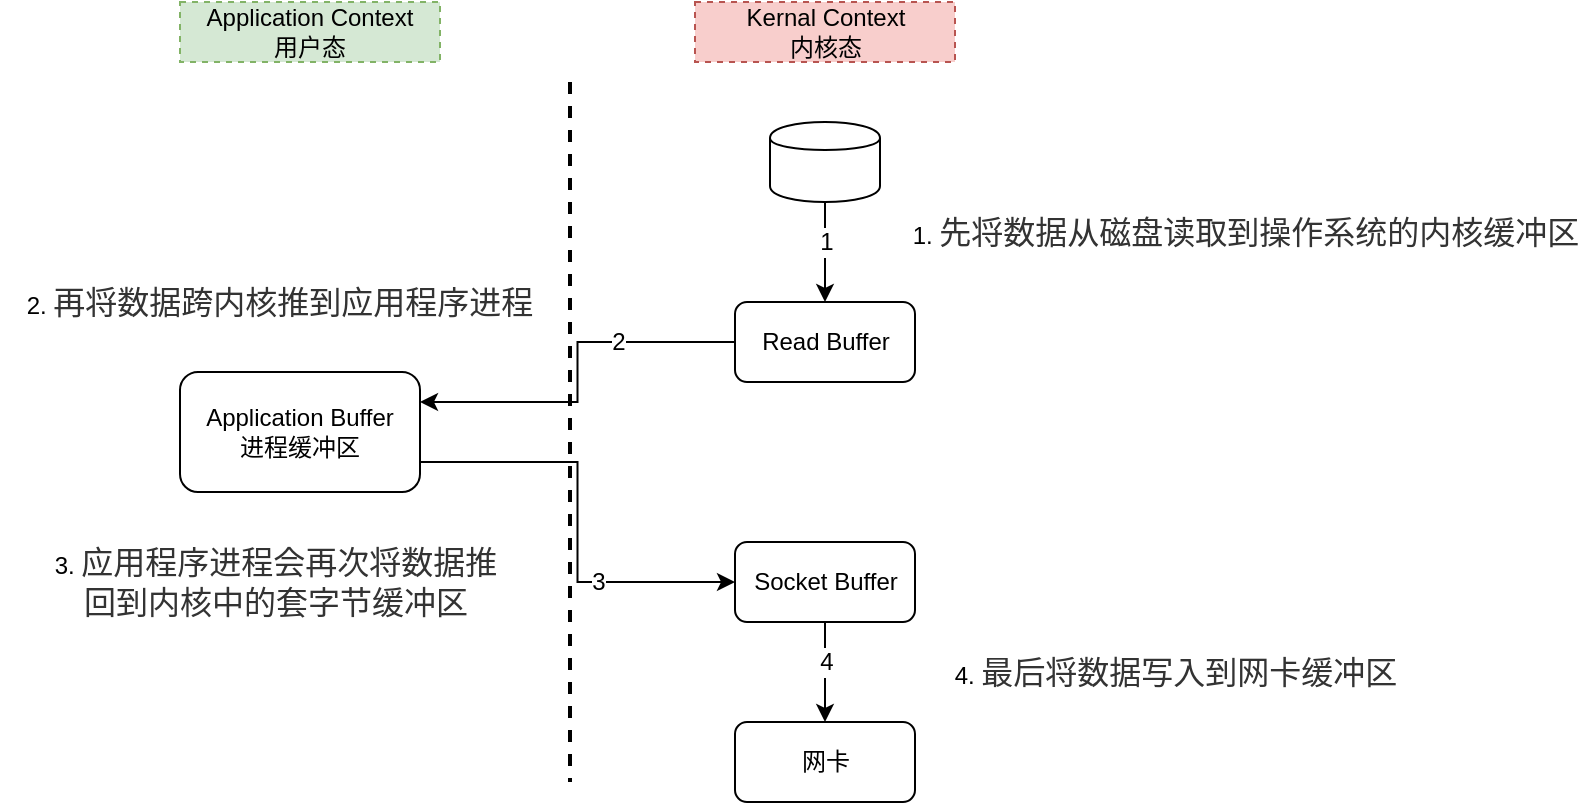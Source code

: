 <mxfile version="12.6.5" type="github">
  <diagram id="2ey8BvHn5M3EZ3FE7PC-" name="第 1 页">
    <mxGraphModel dx="1038" dy="548" grid="1" gridSize="10" guides="1" tooltips="1" connect="1" arrows="1" fold="1" page="1" pageScale="1" pageWidth="827" pageHeight="1169" math="0" shadow="0">
      <root>
        <mxCell id="0"/>
        <mxCell id="1" parent="0"/>
        <mxCell id="zrxn8T6nQYytHkeBPJaD-1" value="" style="line;strokeWidth=2;direction=south;html=1;dashed=1;" vertex="1" parent="1">
          <mxGeometry x="307" y="110" width="10" height="350" as="geometry"/>
        </mxCell>
        <mxCell id="zrxn8T6nQYytHkeBPJaD-4" value="Application Context&lt;br&gt;用户态" style="text;html=1;strokeColor=#82b366;fillColor=#d5e8d4;align=center;verticalAlign=middle;whiteSpace=wrap;rounded=0;dashed=1;" vertex="1" parent="1">
          <mxGeometry x="117" y="70" width="130" height="30" as="geometry"/>
        </mxCell>
        <mxCell id="zrxn8T6nQYytHkeBPJaD-5" value="Kernal Context&lt;br&gt;内核态" style="text;html=1;strokeColor=#b85450;fillColor=#f8cecc;align=center;verticalAlign=middle;whiteSpace=wrap;rounded=0;dashed=1;" vertex="1" parent="1">
          <mxGeometry x="374.5" y="70" width="130" height="30" as="geometry"/>
        </mxCell>
        <mxCell id="zrxn8T6nQYytHkeBPJaD-8" style="edgeStyle=orthogonalEdgeStyle;rounded=0;orthogonalLoop=1;jettySize=auto;html=1;entryX=0.5;entryY=0;entryDx=0;entryDy=0;" edge="1" parent="1" source="zrxn8T6nQYytHkeBPJaD-6" target="zrxn8T6nQYytHkeBPJaD-7">
          <mxGeometry relative="1" as="geometry"/>
        </mxCell>
        <mxCell id="zrxn8T6nQYytHkeBPJaD-18" value="1" style="text;html=1;align=center;verticalAlign=middle;resizable=0;points=[];labelBackgroundColor=#ffffff;" vertex="1" connectable="0" parent="zrxn8T6nQYytHkeBPJaD-8">
          <mxGeometry x="-0.224" relative="1" as="geometry">
            <mxPoint as="offset"/>
          </mxGeometry>
        </mxCell>
        <mxCell id="zrxn8T6nQYytHkeBPJaD-6" value="" style="shape=cylinder;whiteSpace=wrap;html=1;boundedLbl=1;backgroundOutline=1;" vertex="1" parent="1">
          <mxGeometry x="412" y="130" width="55" height="40" as="geometry"/>
        </mxCell>
        <mxCell id="zrxn8T6nQYytHkeBPJaD-11" style="edgeStyle=orthogonalEdgeStyle;rounded=0;orthogonalLoop=1;jettySize=auto;html=1;entryX=1;entryY=0.25;entryDx=0;entryDy=0;" edge="1" parent="1" source="zrxn8T6nQYytHkeBPJaD-7" target="zrxn8T6nQYytHkeBPJaD-10">
          <mxGeometry relative="1" as="geometry"/>
        </mxCell>
        <mxCell id="zrxn8T6nQYytHkeBPJaD-19" value="2" style="text;html=1;align=center;verticalAlign=middle;resizable=0;points=[];labelBackgroundColor=#ffffff;" vertex="1" connectable="0" parent="zrxn8T6nQYytHkeBPJaD-11">
          <mxGeometry x="-0.37" relative="1" as="geometry">
            <mxPoint as="offset"/>
          </mxGeometry>
        </mxCell>
        <mxCell id="zrxn8T6nQYytHkeBPJaD-7" value="Read Buffer" style="rounded=1;whiteSpace=wrap;html=1;" vertex="1" parent="1">
          <mxGeometry x="394.5" y="220" width="90" height="40" as="geometry"/>
        </mxCell>
        <mxCell id="zrxn8T6nQYytHkeBPJaD-9" value="1.&amp;nbsp;&lt;span style=&quot;color: rgb(51 , 51 , 51) ; font-family: &amp;#34;open sans&amp;#34; , &amp;#34;clear sans&amp;#34; , &amp;#34;helvetica neue&amp;#34; , &amp;#34;helvetica&amp;#34; , &amp;#34;arial&amp;#34; , sans-serif ; font-size: 16px ; text-align: left ; white-space: pre-wrap ; background-color: rgb(255 , 255 , 255)&quot;&gt;先将数据从磁盘读取到操作系统的内核缓冲区&lt;/span&gt;" style="text;html=1;strokeColor=none;fillColor=none;align=center;verticalAlign=middle;whiteSpace=wrap;rounded=0;" vertex="1" parent="1">
          <mxGeometry x="480" y="180" width="340" height="10" as="geometry"/>
        </mxCell>
        <mxCell id="zrxn8T6nQYytHkeBPJaD-14" style="edgeStyle=orthogonalEdgeStyle;rounded=0;orthogonalLoop=1;jettySize=auto;html=1;exitX=1;exitY=0.75;exitDx=0;exitDy=0;entryX=0;entryY=0.5;entryDx=0;entryDy=0;" edge="1" parent="1" source="zrxn8T6nQYytHkeBPJaD-10" target="zrxn8T6nQYytHkeBPJaD-13">
          <mxGeometry relative="1" as="geometry"/>
        </mxCell>
        <mxCell id="zrxn8T6nQYytHkeBPJaD-20" value="3" style="text;html=1;align=center;verticalAlign=middle;resizable=0;points=[];labelBackgroundColor=#ffffff;" vertex="1" connectable="0" parent="zrxn8T6nQYytHkeBPJaD-14">
          <mxGeometry x="0.372" relative="1" as="geometry">
            <mxPoint as="offset"/>
          </mxGeometry>
        </mxCell>
        <mxCell id="zrxn8T6nQYytHkeBPJaD-10" value="Application Buffer&lt;br&gt;进程缓冲区" style="rounded=1;whiteSpace=wrap;html=1;" vertex="1" parent="1">
          <mxGeometry x="117" y="255" width="120" height="60" as="geometry"/>
        </mxCell>
        <mxCell id="zrxn8T6nQYytHkeBPJaD-12" value="2.&amp;nbsp;&lt;span style=&quot;color: rgb(51 , 51 , 51) ; font-family: &amp;#34;open sans&amp;#34; , &amp;#34;clear sans&amp;#34; , &amp;#34;helvetica neue&amp;#34; , &amp;#34;helvetica&amp;#34; , &amp;#34;arial&amp;#34; , sans-serif ; font-size: 16px ; text-align: left ; white-space: pre-wrap ; background-color: rgb(255 , 255 , 255)&quot;&gt;再将数据跨内核推到应用程序进程&lt;/span&gt;" style="text;html=1;strokeColor=none;fillColor=none;align=center;verticalAlign=middle;whiteSpace=wrap;rounded=0;" vertex="1" parent="1">
          <mxGeometry x="27" y="210" width="280" height="20" as="geometry"/>
        </mxCell>
        <mxCell id="zrxn8T6nQYytHkeBPJaD-17" style="edgeStyle=orthogonalEdgeStyle;rounded=0;orthogonalLoop=1;jettySize=auto;html=1;" edge="1" parent="1" source="zrxn8T6nQYytHkeBPJaD-13" target="zrxn8T6nQYytHkeBPJaD-16">
          <mxGeometry relative="1" as="geometry"/>
        </mxCell>
        <mxCell id="zrxn8T6nQYytHkeBPJaD-21" value="4" style="text;html=1;align=center;verticalAlign=middle;resizable=0;points=[];labelBackgroundColor=#ffffff;" vertex="1" connectable="0" parent="zrxn8T6nQYytHkeBPJaD-17">
          <mxGeometry x="-0.192" relative="1" as="geometry">
            <mxPoint as="offset"/>
          </mxGeometry>
        </mxCell>
        <mxCell id="zrxn8T6nQYytHkeBPJaD-13" value="Socket Buffer" style="rounded=1;whiteSpace=wrap;html=1;" vertex="1" parent="1">
          <mxGeometry x="394.5" y="340" width="90" height="40" as="geometry"/>
        </mxCell>
        <mxCell id="zrxn8T6nQYytHkeBPJaD-15" value="3.&amp;nbsp;&lt;span style=&quot;color: rgb(51 , 51 , 51) ; font-family: &amp;#34;open sans&amp;#34; , &amp;#34;clear sans&amp;#34; , &amp;#34;helvetica neue&amp;#34; , &amp;#34;helvetica&amp;#34; , &amp;#34;arial&amp;#34; , sans-serif ; font-size: 16px ; text-align: left ; white-space: pre-wrap ; background-color: rgb(255 , 255 , 255)&quot;&gt;应用程序进程会再次将数据推回到内核中的套字节缓冲区&lt;/span&gt;" style="text;html=1;strokeColor=none;fillColor=none;align=center;verticalAlign=middle;whiteSpace=wrap;rounded=0;" vertex="1" parent="1">
          <mxGeometry x="50" y="340" width="230" height="40" as="geometry"/>
        </mxCell>
        <mxCell id="zrxn8T6nQYytHkeBPJaD-16" value="网卡" style="rounded=1;whiteSpace=wrap;html=1;" vertex="1" parent="1">
          <mxGeometry x="394.5" y="430" width="90" height="40" as="geometry"/>
        </mxCell>
        <mxCell id="zrxn8T6nQYytHkeBPJaD-22" value="4.&amp;nbsp;&lt;span style=&quot;color: rgb(51 , 51 , 51) ; font-family: &amp;#34;open sans&amp;#34; , &amp;#34;clear sans&amp;#34; , &amp;#34;helvetica neue&amp;#34; , &amp;#34;helvetica&amp;#34; , &amp;#34;arial&amp;#34; , sans-serif ; font-size: 16px ; text-align: left ; white-space: pre-wrap ; background-color: rgb(255 , 255 , 255)&quot;&gt;最后将数据写入到网卡缓冲区&lt;/span&gt;" style="text;html=1;strokeColor=none;fillColor=none;align=center;verticalAlign=middle;whiteSpace=wrap;rounded=0;" vertex="1" parent="1">
          <mxGeometry x="480" y="390" width="270" height="30" as="geometry"/>
        </mxCell>
      </root>
    </mxGraphModel>
  </diagram>
</mxfile>
